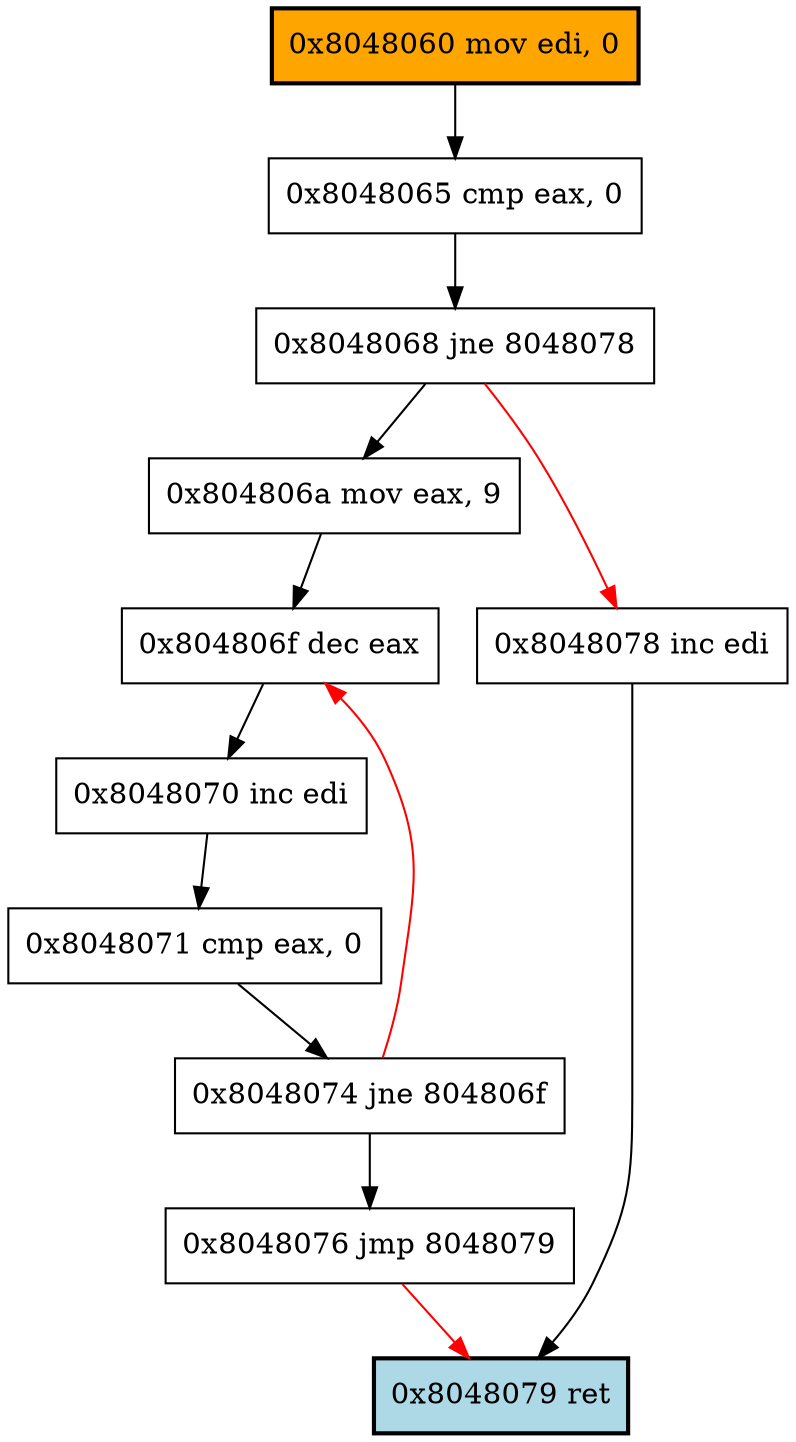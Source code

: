 digraph G{
fontname=cmr10;
node [shape=box];
"60" [label="0x8048060 mov edi, 0\l", style="filled,bold", fillcolor=orange]
"65" [label="0x8048065 cmp eax, 0\l"]
"68" [label="0x8048068 jne 8048078\l"]
"6a" [label="0x804806a mov eax, 9\l"]
"6f" [label="0x804806f dec eax\l"]
"70" [label="0x8048070 inc edi\l"]
"71" [label="0x8048071 cmp eax, 0\l"]
"74" [label="0x8048074 jne 804806f\l"]
"76" [label="0x8048076 jmp 8048079"]
"78" [label="0x8048078 inc edi"]
"79" [label="0x8048079 ret", style="filled,bold", fillcolor=lightblue]
"6f" -> "70" [color=black]  
"70" -> "71" [color=black]  
"71" -> "74" [color=black]  
"60" -> "65" [color=black]  
"65" -> "68" [color=black]  
"68" -> "6a" [color=black]  
"68" -> "78" [color=red]  
"6a" -> "6f" [color=black]
"74" -> "6f" [color=red]
"74" -> "76" [color=black]
"76" -> "79" [color=red]
"78" -> "79" [color=black]
}
